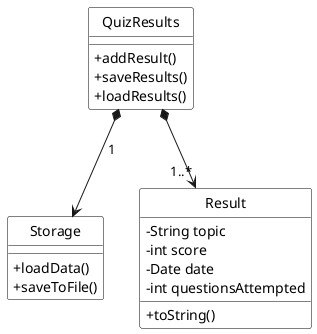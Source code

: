 @startuml

hide circle
skinparam classAttributeIconSize 0
skinparam class {
    BackgroundColor White
    BorderColor Black
    FontColor Black
}

class QuizResults {
    + addResult()
    + saveResults()
    + loadResults()
}

class Storage {
    + loadData()
    + saveToFile()
}

class Result {
    - String topic
    - int score
    - Date date
    - int questionsAttempted
    + toString()
}

QuizResults *--> Storage : "1"
QuizResults *--> "1..*" Result

@enduml
